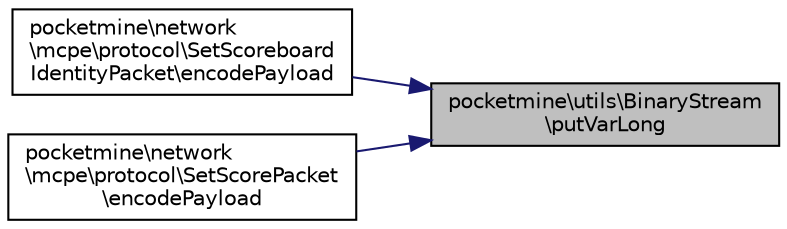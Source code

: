 digraph "pocketmine\utils\BinaryStream\putVarLong"
{
 // INTERACTIVE_SVG=YES
 // LATEX_PDF_SIZE
  edge [fontname="Helvetica",fontsize="10",labelfontname="Helvetica",labelfontsize="10"];
  node [fontname="Helvetica",fontsize="10",shape=record];
  rankdir="RL";
  Node1 [label="pocketmine\\utils\\BinaryStream\l\\putVarLong",height=0.2,width=0.4,color="black", fillcolor="grey75", style="filled", fontcolor="black",tooltip=" "];
  Node1 -> Node2 [dir="back",color="midnightblue",fontsize="10",style="solid",fontname="Helvetica"];
  Node2 [label="pocketmine\\network\l\\mcpe\\protocol\\SetScoreboard\lIdentityPacket\\encodePayload",height=0.2,width=0.4,color="black", fillcolor="white", style="filled",URL="$dd/d45/classpocketmine_1_1network_1_1mcpe_1_1protocol_1_1_set_scoreboard_identity_packet.html#a367c5be89ee8dfa4cbb42223c91995cc",tooltip=" "];
  Node1 -> Node3 [dir="back",color="midnightblue",fontsize="10",style="solid",fontname="Helvetica"];
  Node3 [label="pocketmine\\network\l\\mcpe\\protocol\\SetScorePacket\l\\encodePayload",height=0.2,width=0.4,color="black", fillcolor="white", style="filled",URL="$d5/dc6/classpocketmine_1_1network_1_1mcpe_1_1protocol_1_1_set_score_packet.html#abdaffd1293c2639a24eb2915fb14b156",tooltip=" "];
}
